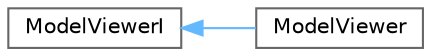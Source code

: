 digraph "Graphical Class Hierarchy"
{
 // LATEX_PDF_SIZE
  bgcolor="transparent";
  edge [fontname=Helvetica,fontsize=10,labelfontname=Helvetica,labelfontsize=10];
  node [fontname=Helvetica,fontsize=10,shape=box,height=0.2,width=0.4];
  rankdir="LR";
  Node0 [id="Node000000",label="ModelViewerI",height=0.2,width=0.4,color="grey40", fillcolor="white", style="filled",URL="$classModelViewerI.html",tooltip="Interface for the SDFormat Editor's 3D Model Vewer."];
  Node0 -> Node1 [id="edge2_Node000000_Node000001",dir="back",color="steelblue1",style="solid",tooltip=" "];
  Node1 [id="Node000001",label="ModelViewer",height=0.2,width=0.4,color="grey40", fillcolor="white", style="filled",URL="$classModelViewer.html",tooltip="Implementation of SDFormatParserI."];
}
